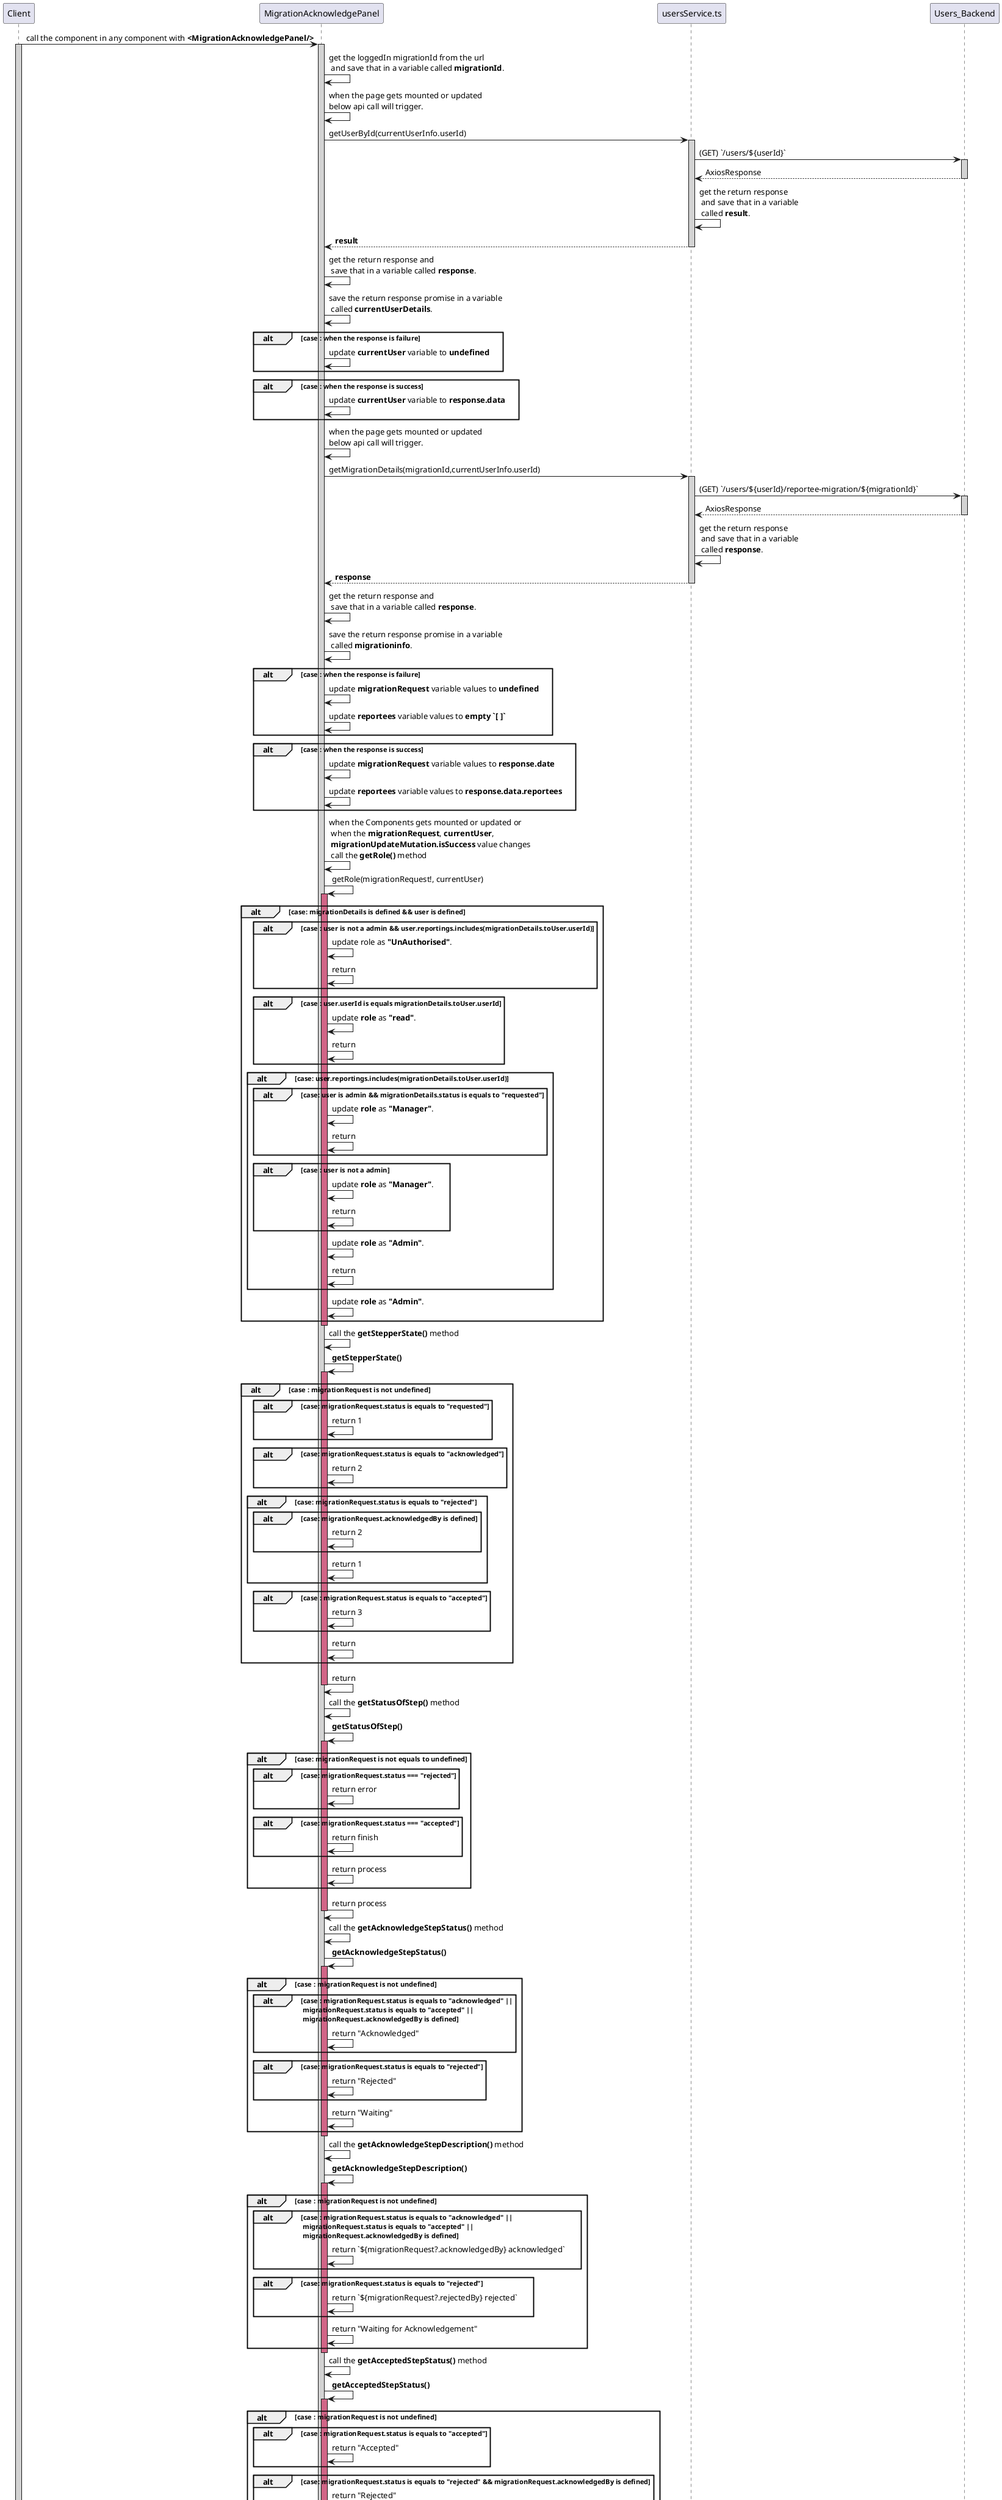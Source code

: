 @startuml home page sequence diagram
participant Client
participant MigrationAcknowledgePanel
participant usersService.ts
participant Users_Backend

Client -> MigrationAcknowledgePanel : call the component in any component with **<MigrationAcknowledgePanel/>**
activate Client #D3D3D3
    activate MigrationAcknowledgePanel #D3D3D3
        MigrationAcknowledgePanel -> MigrationAcknowledgePanel : get the loggedIn migrationId from the url\n and save that in a variable called **migrationId**.
        MigrationAcknowledgePanel -> MigrationAcknowledgePanel : when the page gets mounted or updated\nbelow api call will trigger.
        MigrationAcknowledgePanel -> usersService.ts : getUserById(currentUserInfo.userId)
            activate usersService.ts #D3D3D3
                usersService.ts -> Users_Backend :(GET) `/users/${userId}`
                activate Users_Backend #D3D3D3
                    usersService.ts <-- Users_Backend : AxiosResponse
                deactivate Users_Backend
                usersService.ts -> usersService.ts : get the return response\n and save that in a variable\n called **result**.
                MigrationAcknowledgePanel <-- usersService.ts : **result**
            deactivate usersService.ts
        MigrationAcknowledgePanel -> MigrationAcknowledgePanel : get the return response and\n save that in a variable called **response**.
        MigrationAcknowledgePanel -> MigrationAcknowledgePanel : save the return response promise in a variable\n called **currentUserDetails**.
        alt case : when the response is failure
            MigrationAcknowledgePanel -> MigrationAcknowledgePanel : update **currentUser** variable to **undefined**
        end
        alt case : when the response is success
            MigrationAcknowledgePanel -> MigrationAcknowledgePanel :  update **currentUser** variable to **response.data**
        end

        MigrationAcknowledgePanel -> MigrationAcknowledgePanel : when the page gets mounted or updated\nbelow api call will trigger.
        MigrationAcknowledgePanel -> usersService.ts : getMigrationDetails(migrationId,currentUserInfo.userId)
            activate usersService.ts #D3D3D3
                usersService.ts -> Users_Backend :(GET) `/users/${userId}/reportee-migration/${migrationId}`
                activate Users_Backend #D3D3D3
                    usersService.ts <-- Users_Backend : AxiosResponse
                deactivate Users_Backend
                usersService.ts -> usersService.ts : get the return response\n and save that in a variable\n called **response**.
                MigrationAcknowledgePanel <-- usersService.ts : **response**
            deactivate usersService.ts
        MigrationAcknowledgePanel -> MigrationAcknowledgePanel : get the return response and\n save that in a variable called **response**.
        MigrationAcknowledgePanel -> MigrationAcknowledgePanel : save the return response promise in a variable\n called **migrationinfo**.
        alt case : when the response is failure
            MigrationAcknowledgePanel -> MigrationAcknowledgePanel : update **migrationRequest** variable values to **undefined**
            MigrationAcknowledgePanel -> MigrationAcknowledgePanel : update **reportees** variable values to **empty `[ ]`**
        end
        alt case : when the response is success
            MigrationAcknowledgePanel -> MigrationAcknowledgePanel :  update **migrationRequest** variable values to **response.date**
            MigrationAcknowledgePanel -> MigrationAcknowledgePanel :  update **reportees** variable values to **response.data.reportees**
        end
        MigrationAcknowledgePanel -> MigrationAcknowledgePanel : when the Components gets mounted or updated or \n when the **migrationRequest**, **currentUser**,\n **migrationUpdateMutation.isSuccess** value changes\n call the **getRole()** method
        MigrationAcknowledgePanel -> MigrationAcknowledgePanel : getRole(migrationRequest!, currentUser)
        activate MigrationAcknowledgePanel #D16587
            alt case: migrationDetails is defined && user is defined
                alt case : user is not a admin && user.reportings.includes(migrationDetails.toUser.userId)
                    MigrationAcknowledgePanel -> MigrationAcknowledgePanel : update role as **"UnAuthorised"**.
                    MigrationAcknowledgePanel -> MigrationAcknowledgePanel : return
                end
                alt case : user.userId is equals migrationDetails.toUser.userId
                    MigrationAcknowledgePanel -> MigrationAcknowledgePanel : update **role** as **"read"**.
                    MigrationAcknowledgePanel -> MigrationAcknowledgePanel : return
                end
                alt case: user.reportings.includes(migrationDetails.toUser.userId)
                    alt case: user is admin && migrationDetails.status is equals to **"requested"**
                        MigrationAcknowledgePanel -> MigrationAcknowledgePanel : update **role** as **"Manager"**.
                        MigrationAcknowledgePanel -> MigrationAcknowledgePanel : return
                    end
                    alt case : user is not a admin
                        MigrationAcknowledgePanel -> MigrationAcknowledgePanel : update **role** as **"Manager"**.
                        MigrationAcknowledgePanel -> MigrationAcknowledgePanel : return
                    end
                    MigrationAcknowledgePanel -> MigrationAcknowledgePanel : update **role** as **"Admin"**.
                    MigrationAcknowledgePanel -> MigrationAcknowledgePanel : return
                end
                MigrationAcknowledgePanel -> MigrationAcknowledgePanel : update **role** as **"Admin"**.
            end
        deactivate MigrationAcknowledgePanel
        MigrationAcknowledgePanel -> MigrationAcknowledgePanel : call the **getStepperState()** method
        MigrationAcknowledgePanel -> MigrationAcknowledgePanel : **getStepperState()**
        activate MigrationAcknowledgePanel #D16587
            alt case : migrationRequest is not undefined
                alt case: migrationRequest.status is equals to "requested"
                    MigrationAcknowledgePanel -> MigrationAcknowledgePanel : return 1
                end
                alt case: migrationRequest.status is equals to "acknowledged"
                    MigrationAcknowledgePanel -> MigrationAcknowledgePanel : return 2
                end
                alt case: migrationRequest.status is equals to "rejected"
                    alt case: migrationRequest.acknowledgedBy is defined
                        MigrationAcknowledgePanel -> MigrationAcknowledgePanel : return 2
                    end
                    MigrationAcknowledgePanel -> MigrationAcknowledgePanel : return 1
                end
                alt case : migrationRequest.status is equals to "accepted"
                    MigrationAcknowledgePanel -> MigrationAcknowledgePanel : return 3
                end
                MigrationAcknowledgePanel -> MigrationAcknowledgePanel: return
            end
            MigrationAcknowledgePanel -> MigrationAcknowledgePanel : return
        deactivate MigrationAcknowledgePanel
        MigrationAcknowledgePanel -> MigrationAcknowledgePanel : call the **getStatusOfStep()** method
        MigrationAcknowledgePanel -> MigrationAcknowledgePanel : **getStatusOfStep()**
        activate MigrationAcknowledgePanel #D16587
            alt case: migrationRequest is not equals to undefined
                alt case: migrationRequest.status === "rejected"
                    MigrationAcknowledgePanel -> MigrationAcknowledgePanel : return error
                end
                alt case: migrationRequest.status === "accepted"
                    MigrationAcknowledgePanel -> MigrationAcknowledgePanel : return finish
                end
                MigrationAcknowledgePanel -> MigrationAcknowledgePanel : return process
            end
            MigrationAcknowledgePanel -> MigrationAcknowledgePanel : return process
        deactivate MigrationAcknowledgePanel

        MigrationAcknowledgePanel -> MigrationAcknowledgePanel : call the **getAcknowledgeStepStatus()** method
        MigrationAcknowledgePanel -> MigrationAcknowledgePanel : **getAcknowledgeStepStatus()**
        activate MigrationAcknowledgePanel #D16587
            alt case : migrationRequest is not undefined
                alt case : migrationRequest.status is equals to "acknowledged" ||\n migrationRequest.status is equals to "accepted" || \n migrationRequest.acknowledgedBy is defined
                    MigrationAcknowledgePanel -> MigrationAcknowledgePanel : return "Acknowledged"
                end
                alt case: migrationRequest.status is equals to "rejected"
                    MigrationAcknowledgePanel -> MigrationAcknowledgePanel : return "Rejected"
                end
                MigrationAcknowledgePanel -> MigrationAcknowledgePanel : return "Waiting"
            end
        deactivate MigrationAcknowledgePanel


        MigrationAcknowledgePanel -> MigrationAcknowledgePanel : call the **getAcknowledgeStepDescription()** method
        MigrationAcknowledgePanel -> MigrationAcknowledgePanel : **getAcknowledgeStepDescription()**
        activate MigrationAcknowledgePanel #D16587
            alt case : migrationRequest is not undefined
                alt case : migrationRequest.status is equals to "acknowledged" ||\n migrationRequest.status is equals to "accepted" || \n migrationRequest.acknowledgedBy is defined
                    MigrationAcknowledgePanel -> MigrationAcknowledgePanel : return `${migrationRequest?.acknowledgedBy} acknowledged`
                end
                alt case: migrationRequest.status is equals to "rejected"
                    MigrationAcknowledgePanel -> MigrationAcknowledgePanel : return `${migrationRequest?.rejectedBy} rejected`
                end
                MigrationAcknowledgePanel -> MigrationAcknowledgePanel : return "Waiting for Acknowledgement"
            end
        deactivate MigrationAcknowledgePanel


        MigrationAcknowledgePanel -> MigrationAcknowledgePanel : call the **getAcceptedStepStatus()** method
        MigrationAcknowledgePanel -> MigrationAcknowledgePanel : **getAcceptedStepStatus()**
        activate MigrationAcknowledgePanel #D16587
            alt case : migrationRequest is not undefined
                alt case : migrationRequest.status is equals to "accepted"
                    MigrationAcknowledgePanel -> MigrationAcknowledgePanel : return "Accepted"
                end
                alt case: migrationRequest.status is equals to "rejected" && migrationRequest.acknowledgedBy is defined
                    MigrationAcknowledgePanel -> MigrationAcknowledgePanel : return "Rejected"
                end
                MigrationAcknowledgePanel -> MigrationAcknowledgePanel : return "Waiting"
            end
        deactivate MigrationAcknowledgePanel


        MigrationAcknowledgePanel -> MigrationAcknowledgePanel : call the **getAcceptedgeStepDescription()** method
        MigrationAcknowledgePanel -> MigrationAcknowledgePanel : **getAcceptedgeStepDescription()**
        activate MigrationAcknowledgePanel #D16587
            alt case : migrationRequest is not undefined
                alt case : migrationRequest.status is equals to "accepted"
                    MigrationAcknowledgePanel -> MigrationAcknowledgePanel : return `${migrationRequest?.acceptedBy} accepted`
                end
                alt case: migrationRequest.status is equals to "rejected" && migrationRequest.acknowledgedBy is defined
                    MigrationAcknowledgePanel -> MigrationAcknowledgePanel : return `${migrationRequest?.rejectedBy} rejected`
                end
                MigrationAcknowledgePanel -> MigrationAcknowledgePanel : return "Waiting for admin approval"
            end
        deactivate MigrationAcknowledgePanel

        MigrationAcknowledgePanel -> MigrationAcknowledgePanel : call the **getButtonComponent()** method
        MigrationAcknowledgePanel -> MigrationAcknowledgePanel : **getButtonComponent()**
        activate MigrationAcknowledgePanel #D16587
            alt case : role is equals to "Read"
                MigrationAcknowledgePanel -> MigrationAcknowledgePanel : return empty div
            end
            alt case: "Manager"
                alt case : migrationRequest.status is equals to "requested".
                    MigrationAcknowledgePanel -> MigrationAcknowledgePanel : call the **buttonComponent("Acknowledge")**
                end
                alt case : migrationRequest.status is equals to "acknowledged"
                    alt case: currentUser is Admin
                        MigrationAcknowledgePanel -> MigrationAcknowledgePanel : call the **buttonComponent("Accept")**
                    end
                    MigrationAcknowledgePanel -> MigrationAcknowledgePanel : return **Alert message** of **Waiting for Admin approval**\n which is of type **warning**
                end
                alt case: migrationRequest.status is equals to "accepted"
                    MigrationAcknowledgePanel -> MigrationAcknowledgePanel : return **Alert message** of **`${migrationRequest.acceptedBy} has accepted the Request`**\n which is of type **info**
                end
                MigrationAcknowledgePanel -> MigrationAcknowledgePanel : return **Alert message** of **`${migrationRequest?.rejectedBy} has rejected the Request`**\n which is of type **error**
            end
            alt case: role is equals to "Admin"
                alt case : migrationRequest.status is equals to "acknowledged"
                    MigrationAcknowledgePanel -> MigrationAcknowledgePanel : call the buttonComponent("Accept")
                end
                alt case : migrationRequest?.status is equals to "requested"
                    MigrationAcknowledgePanel -> MigrationAcknowledgePanel : return **Alert message** of **`Wait for the approval of Manager`**\n which is of type **warning**
                end
                alt case : migrationRequest?.status is equals to "rejected"
                    MigrationAcknowledgePanel -> MigrationAcknowledgePanel : return **Alert message** of **`${migrationRequest?.rejectedBy} has rejected the Request`**\n which is of type **error**
                end
                MigrationAcknowledgePanel -> MigrationAcknowledgePanel : return **Alert message** of **``${migrationRequest?.acceptedBy} has accepted the Request``**\n which is of type **success**
            end
        deactivate MigrationAcknowledgePanel
        alt case : currentUserDetails.isFetching || migrationinfo.isFetching
            MigrationAcknowledgePanel -> MigrationAcknowledgePanel : return loader spin
        end
        alt case: currentUserDetails.isError ||\n migrationinfo.isError ||\n migrationUpdateMutation.isError
            MigrationAcknowledgePanel -> MigrationAcknowledgePanel : return empty description of "Something went wrong please try after some time"
        end
        alt case: role is equals to "UnAuthorised"
            MigrationAcknowledgePanel -> MigrationAcknowledgePanel : return empty description of "You are not Authorized to view this"
        end
        MigrationAcknowledgePanel -> MigrationAcknowledgePanel : bind the **Table** from antD and pass\n **reportees** variable as a **dataSource**
        MigrationAcknowledgePanel -> MigrationAcknowledgePanel : bind the **Steps** from antD and\n call the **getStepperState()**,**getStatusOfStep()**\n **getAcknowledgeStepStatus()**,**getAcknowledgeStepDescription()**,\n **getAcceptedStepStatus()**, **getAcceptedgeStepDescription()**\n fot step datas.
        Client <-- MigrationAcknowledgePanel : User will receive the expected view.
    deactivate MigrationAcknowledgePanel
deactivate Client

... ...
... ...
...~~**Common methods**~~ ...
... ...
... ...

Client -> MigrationAcknowledgePanel : **migrationUpdateMutation.mutate(decision : string)**
activate Client #D3D3D3
    activate MigrationAcknowledgePanel #D3D3D3
        MigrationAcknowledgePanel -> usersService.ts : updateMigration(currentUserInfo.userId, migrationId!, decision)
            activate usersService.ts #D3D3D3
                usersService.ts -> Users_Backend :(GET) `/users/${userId}/reportee-migration/${migrationId}/${status}`
                activate Users_Backend #D3D3D3
                    usersService.ts <-- Users_Backend : AxiosResponse
                deactivate Users_Backend
                usersService.ts -> usersService.ts : get the return response\n and save that in a variable\n called **response**.
                MigrationAcknowledgePanel <-- usersService.ts : **response**
            deactivate usersService.ts
        MigrationAcknowledgePanel -> MigrationAcknowledgePanel : invalidate the **["migrationDetails", migrationId]** useQuery api.
        Client <-- MigrationAcknowledgePanel : current migration status will be updated.
    deactivate MigrationAcknowledgePanel
deactivate Client

... ...
... ...

Client -> MigrationAcknowledgePanel : **buttonComponent(decisionText : string)**
activate Client #D3D3D3
    activate MigrationAcknowledgePanel #D3D3D3
        MigrationAcknowledgePanel -> MigrationAcknowledgePanel : returns the reject button and\n ${decisionText} button
        Client <-- MigrationAcknowledgePanel : component will be displayed to the user.
    deactivate MigrationAcknowledgePanel
deactivate Client


... ...
... ...
...~~**Click Functionalities**~~ ...
... ...
... ...

Client -> MigrationAcknowledgePanel : If user Clicks the **reject** button
activate Client #D3D3D3
    activate MigrationAcknowledgePanel #D3D3D3
        MigrationAcknowledgePanel -> MigrationAcknowledgePanel : just trigger the **migrationUpdateMutation** useMutation with props as **"reject"**\n which is mentioned in above common methods
        Client <-- MigrationAcknowledgePanel : migrationUpdateMutation will trigger
    deactivate MigrationAcknowledgePanel
deactivate Client

... ...
... ...

Client -> MigrationAcknowledgePanel : If user Clicks the **Acknowledge** button
activate Client #D3D3D3
    activate MigrationAcknowledgePanel #D3D3D3
        MigrationAcknowledgePanel -> MigrationAcknowledgePanel  : **acknowledgeMigrationRequest()** 
        MigrationAcknowledgePanel -> MigrationAcknowledgePanel : just trigger the **migrationUpdateMutation** useMutation with props as **"acknowledge"**\n which is mentioned in above common methods
        Client <-- MigrationAcknowledgePanel : migrationUpdateMutation will trigger
    deactivate MigrationAcknowledgePanel
deactivate Client

... ...
... ...

Client -> MigrationAcknowledgePanel : If user Clicks the **Accept** button
activate Client #D3D3D3
    activate MigrationAcknowledgePanel #D3D3D3
        MigrationAcknowledgePanel -> MigrationAcknowledgePanel  : **accepetMigrationRequest()** 
        MigrationAcknowledgePanel -> MigrationAcknowledgePanel : just trigger the **migrationUpdateMutation** useMutation with props as **"accept"**\n which is mentioned in above common methods
        Client <-- MigrationAcknowledgePanel : migrationUpdateMutation will trigger
    deactivate MigrationAcknowledgePanel
deactivate Client


@enduml